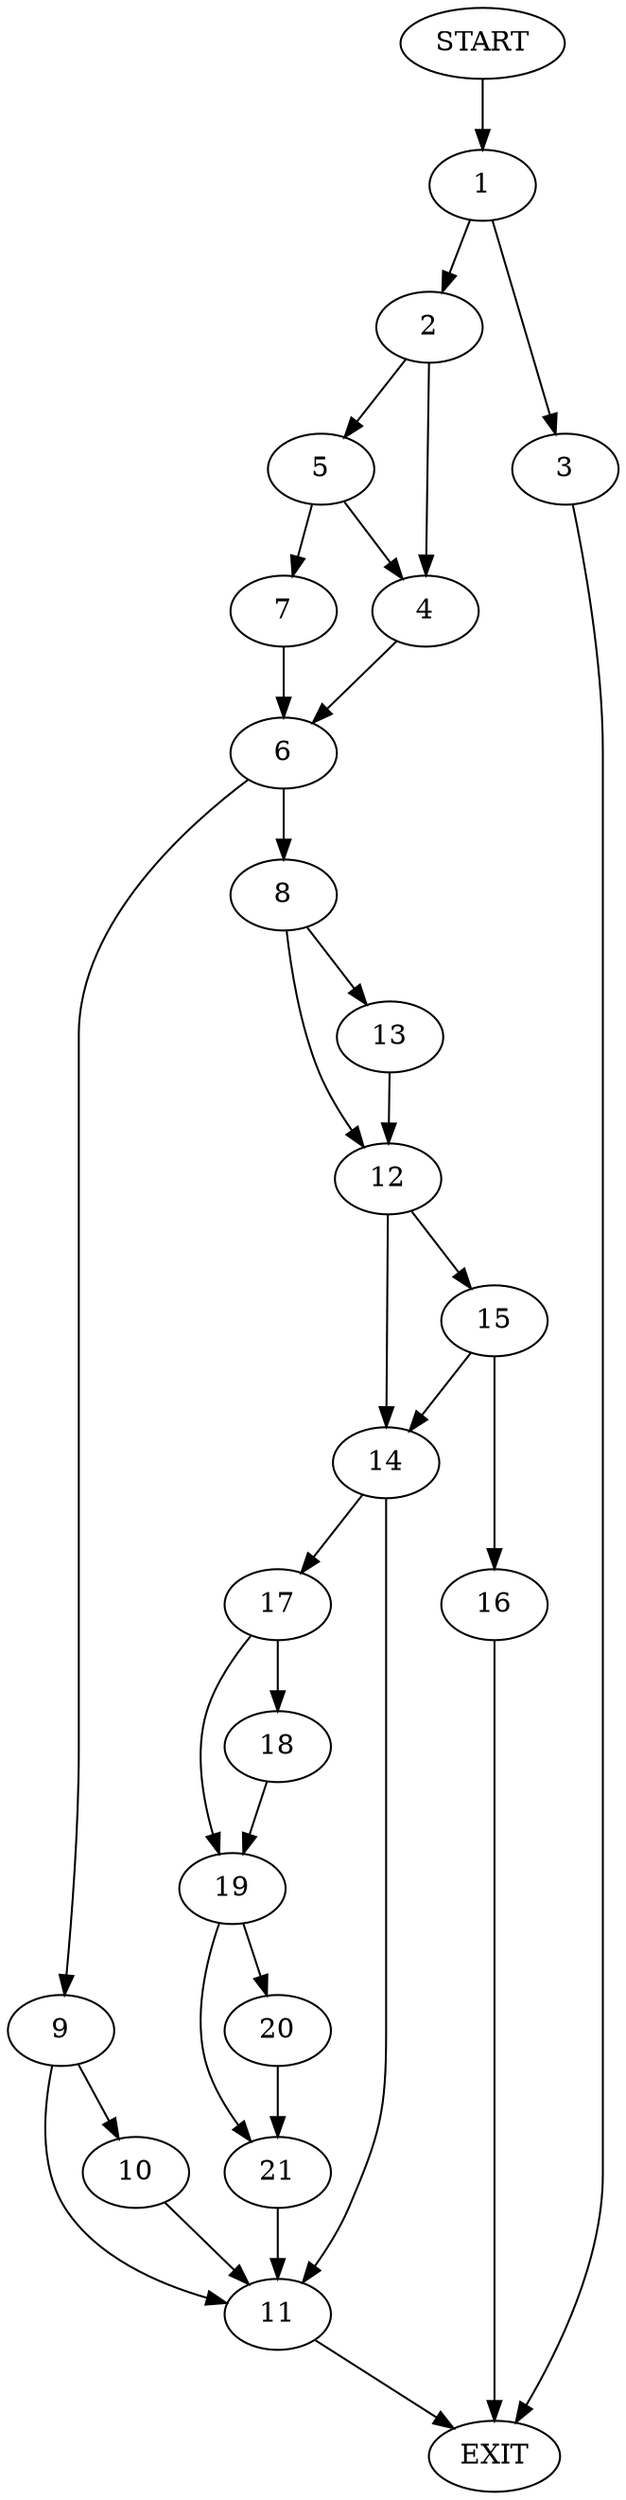 digraph {
0 [label="START"]
22 [label="EXIT"]
0 -> 1
1 -> 2
1 -> 3
3 -> 22
2 -> 4
2 -> 5
4 -> 6
5 -> 4
5 -> 7
7 -> 6
6 -> 8
6 -> 9
9 -> 10
9 -> 11
8 -> 12
8 -> 13
11 -> 22
10 -> 11
13 -> 12
12 -> 14
12 -> 15
15 -> 14
15 -> 16
14 -> 11
14 -> 17
16 -> 22
17 -> 18
17 -> 19
18 -> 19
19 -> 20
19 -> 21
20 -> 21
21 -> 11
}
